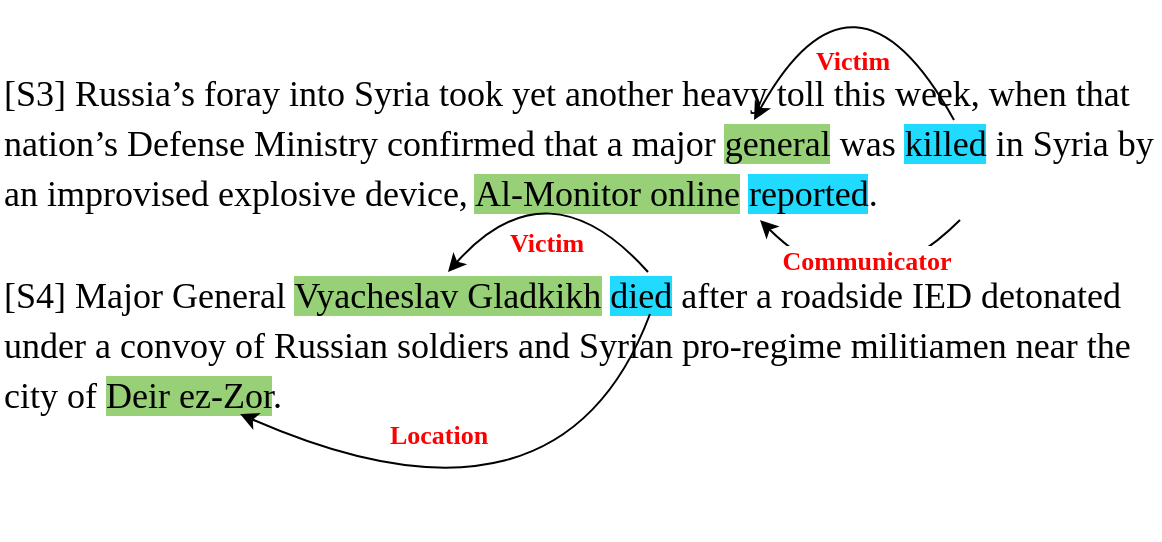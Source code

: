 <mxfile version="22.1.17" type="github">
  <diagram name="第 1 页" id="_f0jQLligPuGgjY3-sxE">
    <mxGraphModel dx="970" dy="624" grid="1" gridSize="10" guides="1" tooltips="1" connect="1" arrows="1" fold="1" page="1" pageScale="1" pageWidth="827" pageHeight="1169" math="0" shadow="0">
      <root>
        <mxCell id="0" />
        <mxCell id="1" parent="0" />
        <mxCell id="4d1iELA9zwMFfN9gE_KR-1" value="&lt;div style=&quot;line-height: 140%; font-size: 18px;&quot;&gt;&lt;font style=&quot;font-size: 18px;&quot;&gt;&lt;font style=&quot;font-size: 18px;&quot; face=&quot;Times New Roman&quot;&gt;&lt;span style=&quot;background-color: initial;&quot;&gt;[S3] Russia’s foray into Syria took yet another heavy toll this week, when that nation’s Defense Ministry confirmed that a major &lt;/span&gt;&lt;span style=&quot;background-color: rgb(151, 208, 119);&quot;&gt;general&lt;/span&gt;&lt;span style=&quot;background-color: initial;&quot;&gt; was &lt;/span&gt;&lt;span style=&quot;background-color: rgb(33, 218, 255);&quot;&gt;killed&lt;/span&gt;&lt;span style=&quot;background-color: initial;&quot;&gt; in Syria by an improvised explosive device, &lt;/span&gt;&lt;span style=&quot;background-color: rgb(151, 208, 119);&quot;&gt;Al-Monitor online&lt;/span&gt;&lt;span style=&quot;background-color: initial;&quot;&gt; &lt;/span&gt;&lt;span style=&quot;background-color: rgb(33, 218, 255);&quot;&gt;reported&lt;/span&gt;&lt;/font&gt;&lt;span style=&quot;background-color: initial;&quot;&gt;&lt;font style=&quot;font-size: 18px;&quot; face=&quot;Pw8T8XqGJRI6i4Hfuuhy&quot;&gt;.&lt;/font&gt;&amp;nbsp;&lt;/span&gt;&lt;br&gt;&lt;/font&gt;&lt;/div&gt;&lt;div style=&quot;line-height: 140%; font-size: 18px;&quot;&gt;&lt;span style=&quot;background-color: initial;&quot;&gt;&lt;font style=&quot;font-size: 18px;&quot;&gt;&lt;br&gt;&lt;/font&gt;&lt;/span&gt;&lt;/div&gt;&lt;div style=&quot;line-height: 140%; font-size: 18px;&quot;&gt;&lt;font style=&quot;font-size: 18px;&quot;&gt;&lt;font style=&quot;font-size: 18px;&quot; face=&quot;Times New Roman&quot;&gt;[S4] Major General &lt;span style=&quot;background-color: rgb(151, 208, 119);&quot;&gt;Vyacheslav Gladkikh&lt;/span&gt; &lt;span style=&quot;background-color: rgb(33, 218, 255);&quot;&gt;died&lt;/span&gt; after a roadside IED detonated under a convoy of Russian soldiers and Syrian pro-regime militiamen near the city of &lt;span style=&quot;background-color: rgb(151, 208, 119);&quot;&gt;Deir ez-Zor&lt;/span&gt;.&lt;/font&gt;&amp;nbsp;&lt;/font&gt;&lt;/div&gt;&lt;div style=&quot;font-size: 18px; line-height: 140%;&quot;&gt;&lt;br&gt;&lt;/div&gt;" style="text;html=1;strokeColor=none;fillColor=none;align=left;verticalAlign=middle;whiteSpace=wrap;rounded=0;" parent="1" vertex="1">
          <mxGeometry x="100" y="370" width="580" height="270" as="geometry" />
        </mxCell>
        <mxCell id="4d1iELA9zwMFfN9gE_KR-3" value="" style="curved=1;endArrow=classic;html=1;rounded=0;" parent="1" edge="1">
          <mxGeometry width="50" height="50" relative="1" as="geometry">
            <mxPoint x="577" y="430" as="sourcePoint" />
            <mxPoint x="477" y="430" as="targetPoint" />
            <Array as="points">
              <mxPoint x="527" y="340" />
            </Array>
          </mxGeometry>
        </mxCell>
        <mxCell id="4d1iELA9zwMFfN9gE_KR-4" value="&lt;font face=&quot;Times New Roman&quot; style=&quot;font-size: 13px;&quot; color=&quot;#ff0000&quot;&gt;&lt;b&gt;Victim&lt;/b&gt;&lt;/font&gt;" style="edgeLabel;html=1;align=center;verticalAlign=middle;resizable=0;points=[];" parent="4d1iELA9zwMFfN9gE_KR-3" vertex="1" connectable="0">
          <mxGeometry x="-0.095" y="-3" relative="1" as="geometry">
            <mxPoint x="-9" y="53" as="offset" />
          </mxGeometry>
        </mxCell>
        <mxCell id="4d1iELA9zwMFfN9gE_KR-5" value="" style="curved=1;endArrow=classic;html=1;rounded=0;" parent="1" edge="1">
          <mxGeometry width="50" height="50" relative="1" as="geometry">
            <mxPoint x="580" y="480" as="sourcePoint" />
            <mxPoint x="480" y="480" as="targetPoint" />
            <Array as="points">
              <mxPoint x="530" y="530" />
            </Array>
          </mxGeometry>
        </mxCell>
        <mxCell id="4d1iELA9zwMFfN9gE_KR-6" value="&lt;font face=&quot;Times New Roman&quot; size=&quot;1&quot; color=&quot;#ff0000&quot;&gt;&lt;b style=&quot;font-size: 13px;&quot;&gt;Communicator&lt;/b&gt;&lt;/font&gt;" style="edgeLabel;html=1;align=center;verticalAlign=middle;resizable=0;points=[];" parent="4d1iELA9zwMFfN9gE_KR-5" vertex="1" connectable="0">
          <mxGeometry x="-0.095" y="-3" relative="1" as="geometry">
            <mxPoint y="-23" as="offset" />
          </mxGeometry>
        </mxCell>
        <mxCell id="4d1iELA9zwMFfN9gE_KR-7" value="" style="curved=1;endArrow=classic;html=1;rounded=0;" parent="1" edge="1">
          <mxGeometry width="50" height="50" relative="1" as="geometry">
            <mxPoint x="424" y="506" as="sourcePoint" />
            <mxPoint x="324" y="506" as="targetPoint" />
            <Array as="points">
              <mxPoint x="374" y="450" />
            </Array>
          </mxGeometry>
        </mxCell>
        <mxCell id="4d1iELA9zwMFfN9gE_KR-8" value="&lt;font face=&quot;Times New Roman&quot; style=&quot;font-size: 13px;&quot; color=&quot;#ff0000&quot;&gt;&lt;b&gt;Victim&lt;/b&gt;&lt;/font&gt;" style="edgeLabel;html=1;align=center;verticalAlign=middle;resizable=0;points=[];" parent="4d1iELA9zwMFfN9gE_KR-7" vertex="1" connectable="0">
          <mxGeometry x="-0.095" y="-3" relative="1" as="geometry">
            <mxPoint x="-8" y="37" as="offset" />
          </mxGeometry>
        </mxCell>
        <mxCell id="4d1iELA9zwMFfN9gE_KR-9" value="" style="curved=1;endArrow=classic;html=1;rounded=0;entryX=0.207;entryY=0.778;entryDx=0;entryDy=0;entryPerimeter=0;" parent="1" edge="1">
          <mxGeometry width="50" height="50" relative="1" as="geometry">
            <mxPoint x="425" y="527" as="sourcePoint" />
            <mxPoint x="220.06" y="577.06" as="targetPoint" />
            <Array as="points">
              <mxPoint x="380" y="647" />
            </Array>
          </mxGeometry>
        </mxCell>
        <mxCell id="4d1iELA9zwMFfN9gE_KR-10" value="&lt;font face=&quot;Times New Roman&quot; size=&quot;1&quot; color=&quot;#ff0000&quot;&gt;&lt;b style=&quot;font-size: 13px;&quot;&gt;Location&lt;/b&gt;&lt;/font&gt;" style="edgeLabel;html=1;align=center;verticalAlign=middle;resizable=0;points=[];" parent="4d1iELA9zwMFfN9gE_KR-9" vertex="1" connectable="0">
          <mxGeometry x="-0.095" y="-3" relative="1" as="geometry">
            <mxPoint x="-54" y="-54" as="offset" />
          </mxGeometry>
        </mxCell>
      </root>
    </mxGraphModel>
  </diagram>
</mxfile>

